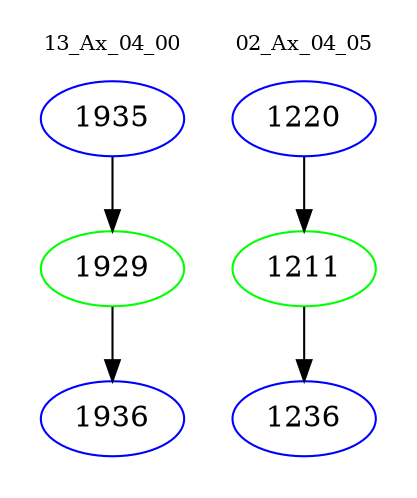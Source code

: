 digraph{
subgraph cluster_0 {
color = white
label = "13_Ax_04_00";
fontsize=10;
T0_1935 [label="1935", color="blue"]
T0_1935 -> T0_1929 [color="black"]
T0_1929 [label="1929", color="green"]
T0_1929 -> T0_1936 [color="black"]
T0_1936 [label="1936", color="blue"]
}
subgraph cluster_1 {
color = white
label = "02_Ax_04_05";
fontsize=10;
T1_1220 [label="1220", color="blue"]
T1_1220 -> T1_1211 [color="black"]
T1_1211 [label="1211", color="green"]
T1_1211 -> T1_1236 [color="black"]
T1_1236 [label="1236", color="blue"]
}
}
